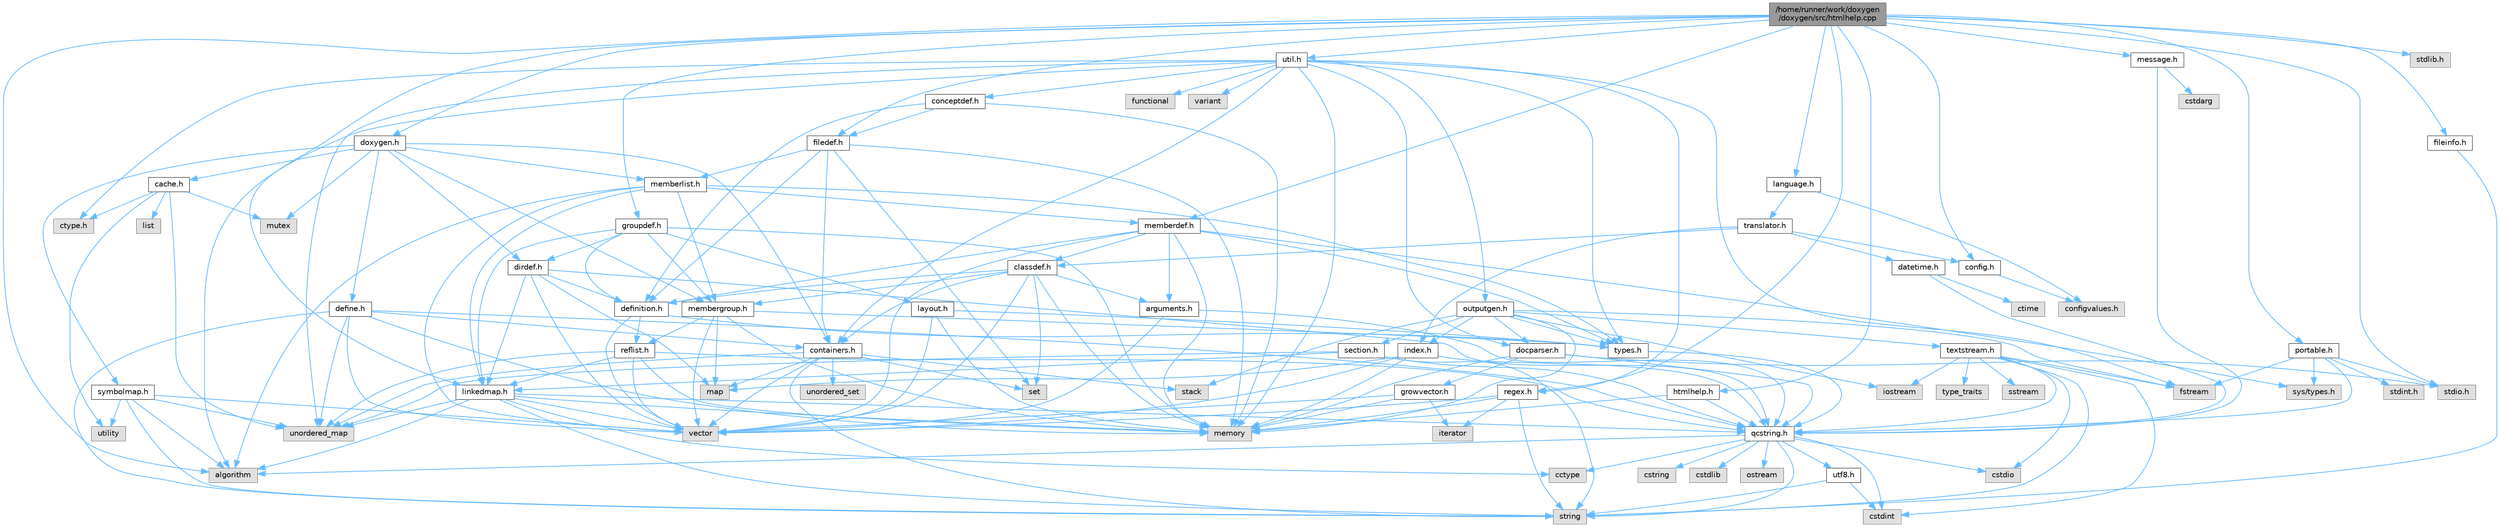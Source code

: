 digraph "/home/runner/work/doxygen/doxygen/src/htmlhelp.cpp"
{
 // INTERACTIVE_SVG=YES
 // LATEX_PDF_SIZE
  bgcolor="transparent";
  edge [fontname=Helvetica,fontsize=10,labelfontname=Helvetica,labelfontsize=10];
  node [fontname=Helvetica,fontsize=10,shape=box,height=0.2,width=0.4];
  Node1 [id="Node000001",label="/home/runner/work/doxygen\l/doxygen/src/htmlhelp.cpp",height=0.2,width=0.4,color="gray40", fillcolor="grey60", style="filled", fontcolor="black"];
  Node1 -> Node2 [id="edge1_Node000001_Node000002",color="steelblue1",style="solid"];
  Node2 [id="Node000002",label="algorithm",height=0.2,width=0.4,color="grey60", fillcolor="#E0E0E0", style="filled"];
  Node1 -> Node3 [id="edge2_Node000001_Node000003",color="steelblue1",style="solid"];
  Node3 [id="Node000003",label="stdio.h",height=0.2,width=0.4,color="grey60", fillcolor="#E0E0E0", style="filled"];
  Node1 -> Node4 [id="edge3_Node000001_Node000004",color="steelblue1",style="solid"];
  Node4 [id="Node000004",label="stdlib.h",height=0.2,width=0.4,color="grey60", fillcolor="#E0E0E0", style="filled"];
  Node1 -> Node5 [id="edge4_Node000001_Node000005",color="steelblue1",style="solid"];
  Node5 [id="Node000005",label="htmlhelp.h",height=0.2,width=0.4,color="grey40", fillcolor="white", style="filled",URL="$d8/dc3/htmlhelp_8h.html",tooltip=" "];
  Node5 -> Node6 [id="edge5_Node000005_Node000006",color="steelblue1",style="solid"];
  Node6 [id="Node000006",label="memory",height=0.2,width=0.4,color="grey60", fillcolor="#E0E0E0", style="filled"];
  Node5 -> Node7 [id="edge6_Node000005_Node000007",color="steelblue1",style="solid"];
  Node7 [id="Node000007",label="qcstring.h",height=0.2,width=0.4,color="grey40", fillcolor="white", style="filled",URL="$d7/d5c/qcstring_8h.html",tooltip=" "];
  Node7 -> Node8 [id="edge7_Node000007_Node000008",color="steelblue1",style="solid"];
  Node8 [id="Node000008",label="string",height=0.2,width=0.4,color="grey60", fillcolor="#E0E0E0", style="filled"];
  Node7 -> Node2 [id="edge8_Node000007_Node000002",color="steelblue1",style="solid"];
  Node7 -> Node9 [id="edge9_Node000007_Node000009",color="steelblue1",style="solid"];
  Node9 [id="Node000009",label="cctype",height=0.2,width=0.4,color="grey60", fillcolor="#E0E0E0", style="filled"];
  Node7 -> Node10 [id="edge10_Node000007_Node000010",color="steelblue1",style="solid"];
  Node10 [id="Node000010",label="cstring",height=0.2,width=0.4,color="grey60", fillcolor="#E0E0E0", style="filled"];
  Node7 -> Node11 [id="edge11_Node000007_Node000011",color="steelblue1",style="solid"];
  Node11 [id="Node000011",label="cstdio",height=0.2,width=0.4,color="grey60", fillcolor="#E0E0E0", style="filled"];
  Node7 -> Node12 [id="edge12_Node000007_Node000012",color="steelblue1",style="solid"];
  Node12 [id="Node000012",label="cstdlib",height=0.2,width=0.4,color="grey60", fillcolor="#E0E0E0", style="filled"];
  Node7 -> Node13 [id="edge13_Node000007_Node000013",color="steelblue1",style="solid"];
  Node13 [id="Node000013",label="cstdint",height=0.2,width=0.4,color="grey60", fillcolor="#E0E0E0", style="filled"];
  Node7 -> Node14 [id="edge14_Node000007_Node000014",color="steelblue1",style="solid"];
  Node14 [id="Node000014",label="ostream",height=0.2,width=0.4,color="grey60", fillcolor="#E0E0E0", style="filled"];
  Node7 -> Node15 [id="edge15_Node000007_Node000015",color="steelblue1",style="solid"];
  Node15 [id="Node000015",label="utf8.h",height=0.2,width=0.4,color="grey40", fillcolor="white", style="filled",URL="$db/d7c/utf8_8h.html",tooltip="Various UTF8 related helper functions."];
  Node15 -> Node13 [id="edge16_Node000015_Node000013",color="steelblue1",style="solid"];
  Node15 -> Node8 [id="edge17_Node000015_Node000008",color="steelblue1",style="solid"];
  Node1 -> Node16 [id="edge18_Node000001_Node000016",color="steelblue1",style="solid"];
  Node16 [id="Node000016",label="config.h",height=0.2,width=0.4,color="grey40", fillcolor="white", style="filled",URL="$db/d16/config_8h.html",tooltip=" "];
  Node16 -> Node17 [id="edge19_Node000016_Node000017",color="steelblue1",style="solid"];
  Node17 [id="Node000017",label="configvalues.h",height=0.2,width=0.4,color="grey60", fillcolor="#E0E0E0", style="filled"];
  Node1 -> Node18 [id="edge20_Node000001_Node000018",color="steelblue1",style="solid"];
  Node18 [id="Node000018",label="message.h",height=0.2,width=0.4,color="grey40", fillcolor="white", style="filled",URL="$d2/d0d/message_8h.html",tooltip=" "];
  Node18 -> Node19 [id="edge21_Node000018_Node000019",color="steelblue1",style="solid"];
  Node19 [id="Node000019",label="cstdarg",height=0.2,width=0.4,color="grey60", fillcolor="#E0E0E0", style="filled"];
  Node18 -> Node7 [id="edge22_Node000018_Node000007",color="steelblue1",style="solid"];
  Node1 -> Node20 [id="edge23_Node000001_Node000020",color="steelblue1",style="solid"];
  Node20 [id="Node000020",label="doxygen.h",height=0.2,width=0.4,color="grey40", fillcolor="white", style="filled",URL="$d1/da1/doxygen_8h.html",tooltip=" "];
  Node20 -> Node21 [id="edge24_Node000020_Node000021",color="steelblue1",style="solid"];
  Node21 [id="Node000021",label="mutex",height=0.2,width=0.4,color="grey60", fillcolor="#E0E0E0", style="filled"];
  Node20 -> Node22 [id="edge25_Node000020_Node000022",color="steelblue1",style="solid"];
  Node22 [id="Node000022",label="containers.h",height=0.2,width=0.4,color="grey40", fillcolor="white", style="filled",URL="$d5/d75/containers_8h.html",tooltip=" "];
  Node22 -> Node23 [id="edge26_Node000022_Node000023",color="steelblue1",style="solid"];
  Node23 [id="Node000023",label="vector",height=0.2,width=0.4,color="grey60", fillcolor="#E0E0E0", style="filled"];
  Node22 -> Node8 [id="edge27_Node000022_Node000008",color="steelblue1",style="solid"];
  Node22 -> Node24 [id="edge28_Node000022_Node000024",color="steelblue1",style="solid"];
  Node24 [id="Node000024",label="set",height=0.2,width=0.4,color="grey60", fillcolor="#E0E0E0", style="filled"];
  Node22 -> Node25 [id="edge29_Node000022_Node000025",color="steelblue1",style="solid"];
  Node25 [id="Node000025",label="map",height=0.2,width=0.4,color="grey60", fillcolor="#E0E0E0", style="filled"];
  Node22 -> Node26 [id="edge30_Node000022_Node000026",color="steelblue1",style="solid"];
  Node26 [id="Node000026",label="unordered_set",height=0.2,width=0.4,color="grey60", fillcolor="#E0E0E0", style="filled"];
  Node22 -> Node27 [id="edge31_Node000022_Node000027",color="steelblue1",style="solid"];
  Node27 [id="Node000027",label="unordered_map",height=0.2,width=0.4,color="grey60", fillcolor="#E0E0E0", style="filled"];
  Node22 -> Node28 [id="edge32_Node000022_Node000028",color="steelblue1",style="solid"];
  Node28 [id="Node000028",label="stack",height=0.2,width=0.4,color="grey60", fillcolor="#E0E0E0", style="filled"];
  Node20 -> Node29 [id="edge33_Node000020_Node000029",color="steelblue1",style="solid"];
  Node29 [id="Node000029",label="membergroup.h",height=0.2,width=0.4,color="grey40", fillcolor="white", style="filled",URL="$d9/d11/membergroup_8h.html",tooltip=" "];
  Node29 -> Node23 [id="edge34_Node000029_Node000023",color="steelblue1",style="solid"];
  Node29 -> Node25 [id="edge35_Node000029_Node000025",color="steelblue1",style="solid"];
  Node29 -> Node6 [id="edge36_Node000029_Node000006",color="steelblue1",style="solid"];
  Node29 -> Node30 [id="edge37_Node000029_Node000030",color="steelblue1",style="solid"];
  Node30 [id="Node000030",label="types.h",height=0.2,width=0.4,color="grey40", fillcolor="white", style="filled",URL="$d9/d49/types_8h.html",tooltip="This file contains a number of basic enums and types."];
  Node30 -> Node7 [id="edge38_Node000030_Node000007",color="steelblue1",style="solid"];
  Node29 -> Node31 [id="edge39_Node000029_Node000031",color="steelblue1",style="solid"];
  Node31 [id="Node000031",label="reflist.h",height=0.2,width=0.4,color="grey40", fillcolor="white", style="filled",URL="$d1/d02/reflist_8h.html",tooltip=" "];
  Node31 -> Node23 [id="edge40_Node000031_Node000023",color="steelblue1",style="solid"];
  Node31 -> Node27 [id="edge41_Node000031_Node000027",color="steelblue1",style="solid"];
  Node31 -> Node6 [id="edge42_Node000031_Node000006",color="steelblue1",style="solid"];
  Node31 -> Node7 [id="edge43_Node000031_Node000007",color="steelblue1",style="solid"];
  Node31 -> Node32 [id="edge44_Node000031_Node000032",color="steelblue1",style="solid"];
  Node32 [id="Node000032",label="linkedmap.h",height=0.2,width=0.4,color="grey40", fillcolor="white", style="filled",URL="$da/de1/linkedmap_8h.html",tooltip=" "];
  Node32 -> Node27 [id="edge45_Node000032_Node000027",color="steelblue1",style="solid"];
  Node32 -> Node23 [id="edge46_Node000032_Node000023",color="steelblue1",style="solid"];
  Node32 -> Node6 [id="edge47_Node000032_Node000006",color="steelblue1",style="solid"];
  Node32 -> Node8 [id="edge48_Node000032_Node000008",color="steelblue1",style="solid"];
  Node32 -> Node2 [id="edge49_Node000032_Node000002",color="steelblue1",style="solid"];
  Node32 -> Node9 [id="edge50_Node000032_Node000009",color="steelblue1",style="solid"];
  Node32 -> Node7 [id="edge51_Node000032_Node000007",color="steelblue1",style="solid"];
  Node20 -> Node33 [id="edge52_Node000020_Node000033",color="steelblue1",style="solid"];
  Node33 [id="Node000033",label="dirdef.h",height=0.2,width=0.4,color="grey40", fillcolor="white", style="filled",URL="$d6/d15/dirdef_8h.html",tooltip=" "];
  Node33 -> Node23 [id="edge53_Node000033_Node000023",color="steelblue1",style="solid"];
  Node33 -> Node25 [id="edge54_Node000033_Node000025",color="steelblue1",style="solid"];
  Node33 -> Node7 [id="edge55_Node000033_Node000007",color="steelblue1",style="solid"];
  Node33 -> Node32 [id="edge56_Node000033_Node000032",color="steelblue1",style="solid"];
  Node33 -> Node34 [id="edge57_Node000033_Node000034",color="steelblue1",style="solid"];
  Node34 [id="Node000034",label="definition.h",height=0.2,width=0.4,color="grey40", fillcolor="white", style="filled",URL="$df/da1/definition_8h.html",tooltip=" "];
  Node34 -> Node23 [id="edge58_Node000034_Node000023",color="steelblue1",style="solid"];
  Node34 -> Node30 [id="edge59_Node000034_Node000030",color="steelblue1",style="solid"];
  Node34 -> Node31 [id="edge60_Node000034_Node000031",color="steelblue1",style="solid"];
  Node20 -> Node35 [id="edge61_Node000020_Node000035",color="steelblue1",style="solid"];
  Node35 [id="Node000035",label="memberlist.h",height=0.2,width=0.4,color="grey40", fillcolor="white", style="filled",URL="$dd/d78/memberlist_8h.html",tooltip=" "];
  Node35 -> Node23 [id="edge62_Node000035_Node000023",color="steelblue1",style="solid"];
  Node35 -> Node2 [id="edge63_Node000035_Node000002",color="steelblue1",style="solid"];
  Node35 -> Node36 [id="edge64_Node000035_Node000036",color="steelblue1",style="solid"];
  Node36 [id="Node000036",label="memberdef.h",height=0.2,width=0.4,color="grey40", fillcolor="white", style="filled",URL="$d4/d46/memberdef_8h.html",tooltip=" "];
  Node36 -> Node23 [id="edge65_Node000036_Node000023",color="steelblue1",style="solid"];
  Node36 -> Node6 [id="edge66_Node000036_Node000006",color="steelblue1",style="solid"];
  Node36 -> Node37 [id="edge67_Node000036_Node000037",color="steelblue1",style="solid"];
  Node37 [id="Node000037",label="sys/types.h",height=0.2,width=0.4,color="grey60", fillcolor="#E0E0E0", style="filled"];
  Node36 -> Node30 [id="edge68_Node000036_Node000030",color="steelblue1",style="solid"];
  Node36 -> Node34 [id="edge69_Node000036_Node000034",color="steelblue1",style="solid"];
  Node36 -> Node38 [id="edge70_Node000036_Node000038",color="steelblue1",style="solid"];
  Node38 [id="Node000038",label="arguments.h",height=0.2,width=0.4,color="grey40", fillcolor="white", style="filled",URL="$df/d9b/arguments_8h.html",tooltip=" "];
  Node38 -> Node23 [id="edge71_Node000038_Node000023",color="steelblue1",style="solid"];
  Node38 -> Node7 [id="edge72_Node000038_Node000007",color="steelblue1",style="solid"];
  Node36 -> Node39 [id="edge73_Node000036_Node000039",color="steelblue1",style="solid"];
  Node39 [id="Node000039",label="classdef.h",height=0.2,width=0.4,color="grey40", fillcolor="white", style="filled",URL="$d1/da6/classdef_8h.html",tooltip=" "];
  Node39 -> Node6 [id="edge74_Node000039_Node000006",color="steelblue1",style="solid"];
  Node39 -> Node23 [id="edge75_Node000039_Node000023",color="steelblue1",style="solid"];
  Node39 -> Node24 [id="edge76_Node000039_Node000024",color="steelblue1",style="solid"];
  Node39 -> Node22 [id="edge77_Node000039_Node000022",color="steelblue1",style="solid"];
  Node39 -> Node34 [id="edge78_Node000039_Node000034",color="steelblue1",style="solid"];
  Node39 -> Node38 [id="edge79_Node000039_Node000038",color="steelblue1",style="solid"];
  Node39 -> Node29 [id="edge80_Node000039_Node000029",color="steelblue1",style="solid"];
  Node35 -> Node32 [id="edge81_Node000035_Node000032",color="steelblue1",style="solid"];
  Node35 -> Node30 [id="edge82_Node000035_Node000030",color="steelblue1",style="solid"];
  Node35 -> Node29 [id="edge83_Node000035_Node000029",color="steelblue1",style="solid"];
  Node20 -> Node40 [id="edge84_Node000020_Node000040",color="steelblue1",style="solid"];
  Node40 [id="Node000040",label="define.h",height=0.2,width=0.4,color="grey40", fillcolor="white", style="filled",URL="$df/d67/define_8h.html",tooltip=" "];
  Node40 -> Node23 [id="edge85_Node000040_Node000023",color="steelblue1",style="solid"];
  Node40 -> Node6 [id="edge86_Node000040_Node000006",color="steelblue1",style="solid"];
  Node40 -> Node8 [id="edge87_Node000040_Node000008",color="steelblue1",style="solid"];
  Node40 -> Node27 [id="edge88_Node000040_Node000027",color="steelblue1",style="solid"];
  Node40 -> Node7 [id="edge89_Node000040_Node000007",color="steelblue1",style="solid"];
  Node40 -> Node22 [id="edge90_Node000040_Node000022",color="steelblue1",style="solid"];
  Node20 -> Node41 [id="edge91_Node000020_Node000041",color="steelblue1",style="solid"];
  Node41 [id="Node000041",label="cache.h",height=0.2,width=0.4,color="grey40", fillcolor="white", style="filled",URL="$d3/d26/cache_8h.html",tooltip=" "];
  Node41 -> Node42 [id="edge92_Node000041_Node000042",color="steelblue1",style="solid"];
  Node42 [id="Node000042",label="list",height=0.2,width=0.4,color="grey60", fillcolor="#E0E0E0", style="filled"];
  Node41 -> Node27 [id="edge93_Node000041_Node000027",color="steelblue1",style="solid"];
  Node41 -> Node21 [id="edge94_Node000041_Node000021",color="steelblue1",style="solid"];
  Node41 -> Node43 [id="edge95_Node000041_Node000043",color="steelblue1",style="solid"];
  Node43 [id="Node000043",label="utility",height=0.2,width=0.4,color="grey60", fillcolor="#E0E0E0", style="filled"];
  Node41 -> Node44 [id="edge96_Node000041_Node000044",color="steelblue1",style="solid"];
  Node44 [id="Node000044",label="ctype.h",height=0.2,width=0.4,color="grey60", fillcolor="#E0E0E0", style="filled"];
  Node20 -> Node45 [id="edge97_Node000020_Node000045",color="steelblue1",style="solid"];
  Node45 [id="Node000045",label="symbolmap.h",height=0.2,width=0.4,color="grey40", fillcolor="white", style="filled",URL="$d7/ddd/symbolmap_8h.html",tooltip=" "];
  Node45 -> Node2 [id="edge98_Node000045_Node000002",color="steelblue1",style="solid"];
  Node45 -> Node27 [id="edge99_Node000045_Node000027",color="steelblue1",style="solid"];
  Node45 -> Node23 [id="edge100_Node000045_Node000023",color="steelblue1",style="solid"];
  Node45 -> Node8 [id="edge101_Node000045_Node000008",color="steelblue1",style="solid"];
  Node45 -> Node43 [id="edge102_Node000045_Node000043",color="steelblue1",style="solid"];
  Node1 -> Node46 [id="edge103_Node000001_Node000046",color="steelblue1",style="solid"];
  Node46 [id="Node000046",label="language.h",height=0.2,width=0.4,color="grey40", fillcolor="white", style="filled",URL="$d8/dce/language_8h.html",tooltip=" "];
  Node46 -> Node47 [id="edge104_Node000046_Node000047",color="steelblue1",style="solid"];
  Node47 [id="Node000047",label="translator.h",height=0.2,width=0.4,color="grey40", fillcolor="white", style="filled",URL="$d9/df1/translator_8h.html",tooltip=" "];
  Node47 -> Node39 [id="edge105_Node000047_Node000039",color="steelblue1",style="solid"];
  Node47 -> Node16 [id="edge106_Node000047_Node000016",color="steelblue1",style="solid"];
  Node47 -> Node48 [id="edge107_Node000047_Node000048",color="steelblue1",style="solid"];
  Node48 [id="Node000048",label="datetime.h",height=0.2,width=0.4,color="grey40", fillcolor="white", style="filled",URL="$de/d1b/datetime_8h.html",tooltip=" "];
  Node48 -> Node49 [id="edge108_Node000048_Node000049",color="steelblue1",style="solid"];
  Node49 [id="Node000049",label="ctime",height=0.2,width=0.4,color="grey60", fillcolor="#E0E0E0", style="filled"];
  Node48 -> Node7 [id="edge109_Node000048_Node000007",color="steelblue1",style="solid"];
  Node47 -> Node50 [id="edge110_Node000047_Node000050",color="steelblue1",style="solid"];
  Node50 [id="Node000050",label="index.h",height=0.2,width=0.4,color="grey40", fillcolor="white", style="filled",URL="$d1/db5/index_8h.html",tooltip=" "];
  Node50 -> Node6 [id="edge111_Node000050_Node000006",color="steelblue1",style="solid"];
  Node50 -> Node23 [id="edge112_Node000050_Node000023",color="steelblue1",style="solid"];
  Node50 -> Node25 [id="edge113_Node000050_Node000025",color="steelblue1",style="solid"];
  Node50 -> Node7 [id="edge114_Node000050_Node000007",color="steelblue1",style="solid"];
  Node46 -> Node17 [id="edge115_Node000046_Node000017",color="steelblue1",style="solid"];
  Node1 -> Node51 [id="edge116_Node000001_Node000051",color="steelblue1",style="solid"];
  Node51 [id="Node000051",label="portable.h",height=0.2,width=0.4,color="grey40", fillcolor="white", style="filled",URL="$d2/de2/portable_8h.html",tooltip="Portable versions of functions that are platform dependent."];
  Node51 -> Node3 [id="edge117_Node000051_Node000003",color="steelblue1",style="solid"];
  Node51 -> Node37 [id="edge118_Node000051_Node000037",color="steelblue1",style="solid"];
  Node51 -> Node52 [id="edge119_Node000051_Node000052",color="steelblue1",style="solid"];
  Node52 [id="Node000052",label="stdint.h",height=0.2,width=0.4,color="grey60", fillcolor="#E0E0E0", style="filled"];
  Node51 -> Node53 [id="edge120_Node000051_Node000053",color="steelblue1",style="solid"];
  Node53 [id="Node000053",label="fstream",height=0.2,width=0.4,color="grey60", fillcolor="#E0E0E0", style="filled"];
  Node51 -> Node7 [id="edge121_Node000051_Node000007",color="steelblue1",style="solid"];
  Node1 -> Node54 [id="edge122_Node000001_Node000054",color="steelblue1",style="solid"];
  Node54 [id="Node000054",label="groupdef.h",height=0.2,width=0.4,color="grey40", fillcolor="white", style="filled",URL="$d1/de6/groupdef_8h.html",tooltip=" "];
  Node54 -> Node6 [id="edge123_Node000054_Node000006",color="steelblue1",style="solid"];
  Node54 -> Node34 [id="edge124_Node000054_Node000034",color="steelblue1",style="solid"];
  Node54 -> Node33 [id="edge125_Node000054_Node000033",color="steelblue1",style="solid"];
  Node54 -> Node55 [id="edge126_Node000054_Node000055",color="steelblue1",style="solid"];
  Node55 [id="Node000055",label="layout.h",height=0.2,width=0.4,color="grey40", fillcolor="white", style="filled",URL="$db/d51/layout_8h.html",tooltip=" "];
  Node55 -> Node6 [id="edge127_Node000055_Node000006",color="steelblue1",style="solid"];
  Node55 -> Node23 [id="edge128_Node000055_Node000023",color="steelblue1",style="solid"];
  Node55 -> Node30 [id="edge129_Node000055_Node000030",color="steelblue1",style="solid"];
  Node54 -> Node29 [id="edge130_Node000054_Node000029",color="steelblue1",style="solid"];
  Node54 -> Node32 [id="edge131_Node000054_Node000032",color="steelblue1",style="solid"];
  Node1 -> Node36 [id="edge132_Node000001_Node000036",color="steelblue1",style="solid"];
  Node1 -> Node56 [id="edge133_Node000001_Node000056",color="steelblue1",style="solid"];
  Node56 [id="Node000056",label="filedef.h",height=0.2,width=0.4,color="grey40", fillcolor="white", style="filled",URL="$d4/d3a/filedef_8h.html",tooltip=" "];
  Node56 -> Node6 [id="edge134_Node000056_Node000006",color="steelblue1",style="solid"];
  Node56 -> Node24 [id="edge135_Node000056_Node000024",color="steelblue1",style="solid"];
  Node56 -> Node34 [id="edge136_Node000056_Node000034",color="steelblue1",style="solid"];
  Node56 -> Node35 [id="edge137_Node000056_Node000035",color="steelblue1",style="solid"];
  Node56 -> Node22 [id="edge138_Node000056_Node000022",color="steelblue1",style="solid"];
  Node1 -> Node57 [id="edge139_Node000001_Node000057",color="steelblue1",style="solid"];
  Node57 [id="Node000057",label="util.h",height=0.2,width=0.4,color="grey40", fillcolor="white", style="filled",URL="$d8/d3c/util_8h.html",tooltip="A bunch of utility functions."];
  Node57 -> Node6 [id="edge140_Node000057_Node000006",color="steelblue1",style="solid"];
  Node57 -> Node27 [id="edge141_Node000057_Node000027",color="steelblue1",style="solid"];
  Node57 -> Node2 [id="edge142_Node000057_Node000002",color="steelblue1",style="solid"];
  Node57 -> Node58 [id="edge143_Node000057_Node000058",color="steelblue1",style="solid"];
  Node58 [id="Node000058",label="functional",height=0.2,width=0.4,color="grey60", fillcolor="#E0E0E0", style="filled"];
  Node57 -> Node53 [id="edge144_Node000057_Node000053",color="steelblue1",style="solid"];
  Node57 -> Node59 [id="edge145_Node000057_Node000059",color="steelblue1",style="solid"];
  Node59 [id="Node000059",label="variant",height=0.2,width=0.4,color="grey60", fillcolor="#E0E0E0", style="filled"];
  Node57 -> Node44 [id="edge146_Node000057_Node000044",color="steelblue1",style="solid"];
  Node57 -> Node30 [id="edge147_Node000057_Node000030",color="steelblue1",style="solid"];
  Node57 -> Node60 [id="edge148_Node000057_Node000060",color="steelblue1",style="solid"];
  Node60 [id="Node000060",label="docparser.h",height=0.2,width=0.4,color="grey40", fillcolor="white", style="filled",URL="$de/d9c/docparser_8h.html",tooltip=" "];
  Node60 -> Node3 [id="edge149_Node000060_Node000003",color="steelblue1",style="solid"];
  Node60 -> Node6 [id="edge150_Node000060_Node000006",color="steelblue1",style="solid"];
  Node60 -> Node7 [id="edge151_Node000060_Node000007",color="steelblue1",style="solid"];
  Node60 -> Node61 [id="edge152_Node000060_Node000061",color="steelblue1",style="solid"];
  Node61 [id="Node000061",label="growvector.h",height=0.2,width=0.4,color="grey40", fillcolor="white", style="filled",URL="$d7/d50/growvector_8h.html",tooltip=" "];
  Node61 -> Node23 [id="edge153_Node000061_Node000023",color="steelblue1",style="solid"];
  Node61 -> Node6 [id="edge154_Node000061_Node000006",color="steelblue1",style="solid"];
  Node61 -> Node62 [id="edge155_Node000061_Node000062",color="steelblue1",style="solid"];
  Node62 [id="Node000062",label="iterator",height=0.2,width=0.4,color="grey60", fillcolor="#E0E0E0", style="filled"];
  Node57 -> Node22 [id="edge156_Node000057_Node000022",color="steelblue1",style="solid"];
  Node57 -> Node63 [id="edge157_Node000057_Node000063",color="steelblue1",style="solid"];
  Node63 [id="Node000063",label="outputgen.h",height=0.2,width=0.4,color="grey40", fillcolor="white", style="filled",URL="$df/d06/outputgen_8h.html",tooltip=" "];
  Node63 -> Node6 [id="edge158_Node000063_Node000006",color="steelblue1",style="solid"];
  Node63 -> Node28 [id="edge159_Node000063_Node000028",color="steelblue1",style="solid"];
  Node63 -> Node64 [id="edge160_Node000063_Node000064",color="steelblue1",style="solid"];
  Node64 [id="Node000064",label="iostream",height=0.2,width=0.4,color="grey60", fillcolor="#E0E0E0", style="filled"];
  Node63 -> Node53 [id="edge161_Node000063_Node000053",color="steelblue1",style="solid"];
  Node63 -> Node30 [id="edge162_Node000063_Node000030",color="steelblue1",style="solid"];
  Node63 -> Node50 [id="edge163_Node000063_Node000050",color="steelblue1",style="solid"];
  Node63 -> Node65 [id="edge164_Node000063_Node000065",color="steelblue1",style="solid"];
  Node65 [id="Node000065",label="section.h",height=0.2,width=0.4,color="grey40", fillcolor="white", style="filled",URL="$d1/d2a/section_8h.html",tooltip=" "];
  Node65 -> Node8 [id="edge165_Node000065_Node000008",color="steelblue1",style="solid"];
  Node65 -> Node27 [id="edge166_Node000065_Node000027",color="steelblue1",style="solid"];
  Node65 -> Node7 [id="edge167_Node000065_Node000007",color="steelblue1",style="solid"];
  Node65 -> Node32 [id="edge168_Node000065_Node000032",color="steelblue1",style="solid"];
  Node63 -> Node66 [id="edge169_Node000063_Node000066",color="steelblue1",style="solid"];
  Node66 [id="Node000066",label="textstream.h",height=0.2,width=0.4,color="grey40", fillcolor="white", style="filled",URL="$d4/d7d/textstream_8h.html",tooltip=" "];
  Node66 -> Node8 [id="edge170_Node000066_Node000008",color="steelblue1",style="solid"];
  Node66 -> Node64 [id="edge171_Node000066_Node000064",color="steelblue1",style="solid"];
  Node66 -> Node67 [id="edge172_Node000066_Node000067",color="steelblue1",style="solid"];
  Node67 [id="Node000067",label="sstream",height=0.2,width=0.4,color="grey60", fillcolor="#E0E0E0", style="filled"];
  Node66 -> Node13 [id="edge173_Node000066_Node000013",color="steelblue1",style="solid"];
  Node66 -> Node11 [id="edge174_Node000066_Node000011",color="steelblue1",style="solid"];
  Node66 -> Node53 [id="edge175_Node000066_Node000053",color="steelblue1",style="solid"];
  Node66 -> Node68 [id="edge176_Node000066_Node000068",color="steelblue1",style="solid"];
  Node68 [id="Node000068",label="type_traits",height=0.2,width=0.4,color="grey60", fillcolor="#E0E0E0", style="filled"];
  Node66 -> Node7 [id="edge177_Node000066_Node000007",color="steelblue1",style="solid"];
  Node63 -> Node60 [id="edge178_Node000063_Node000060",color="steelblue1",style="solid"];
  Node57 -> Node69 [id="edge179_Node000057_Node000069",color="steelblue1",style="solid"];
  Node69 [id="Node000069",label="regex.h",height=0.2,width=0.4,color="grey40", fillcolor="white", style="filled",URL="$d1/d21/regex_8h.html",tooltip=" "];
  Node69 -> Node6 [id="edge180_Node000069_Node000006",color="steelblue1",style="solid"];
  Node69 -> Node8 [id="edge181_Node000069_Node000008",color="steelblue1",style="solid"];
  Node69 -> Node23 [id="edge182_Node000069_Node000023",color="steelblue1",style="solid"];
  Node69 -> Node62 [id="edge183_Node000069_Node000062",color="steelblue1",style="solid"];
  Node57 -> Node70 [id="edge184_Node000057_Node000070",color="steelblue1",style="solid"];
  Node70 [id="Node000070",label="conceptdef.h",height=0.2,width=0.4,color="grey40", fillcolor="white", style="filled",URL="$da/df1/conceptdef_8h.html",tooltip=" "];
  Node70 -> Node6 [id="edge185_Node000070_Node000006",color="steelblue1",style="solid"];
  Node70 -> Node34 [id="edge186_Node000070_Node000034",color="steelblue1",style="solid"];
  Node70 -> Node56 [id="edge187_Node000070_Node000056",color="steelblue1",style="solid"];
  Node1 -> Node32 [id="edge188_Node000001_Node000032",color="steelblue1",style="solid"];
  Node1 -> Node69 [id="edge189_Node000001_Node000069",color="steelblue1",style="solid"];
  Node1 -> Node71 [id="edge190_Node000001_Node000071",color="steelblue1",style="solid"];
  Node71 [id="Node000071",label="fileinfo.h",height=0.2,width=0.4,color="grey40", fillcolor="white", style="filled",URL="$df/d45/fileinfo_8h.html",tooltip=" "];
  Node71 -> Node8 [id="edge191_Node000071_Node000008",color="steelblue1",style="solid"];
}
